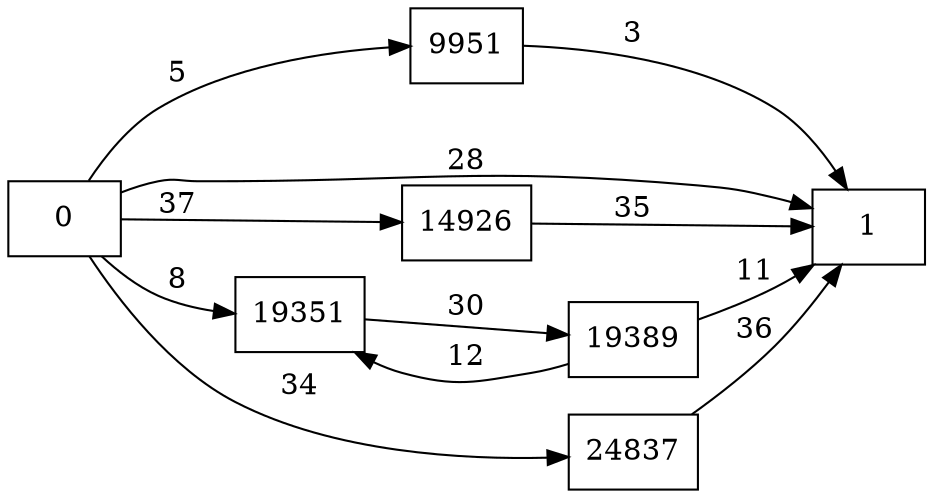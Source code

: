 digraph {
	graph [rankdir=LR]
	node [shape=rectangle]
	9951 -> 1 [label=3]
	14926 -> 1 [label=35]
	19351 -> 19389 [label=30]
	19389 -> 19351 [label=12]
	19389 -> 1 [label=11]
	24837 -> 1 [label=36]
	0 -> 1 [label=28]
	0 -> 9951 [label=5]
	0 -> 14926 [label=37]
	0 -> 19351 [label=8]
	0 -> 24837 [label=34]
}
